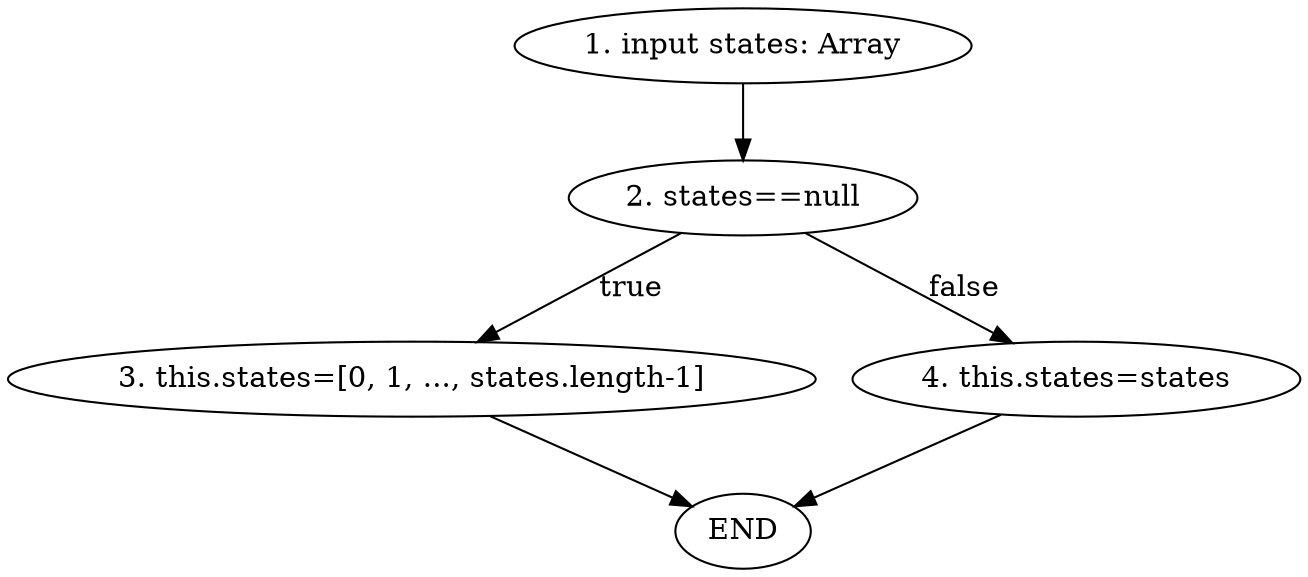 digraph G{
    INP [label="1. input states: Array"]
    IF [label="2. states==null"]
    SET1  [label="3. this.states=[0, 1, ..., states.length-1]"]
    SET2 [label="4. this.states=states"]

    INP -> IF 
    IF -> SET1 [label="true"]
    IF -> SET2 [label="false"]
    SET1 -> END 
    SET2 -> END    
}